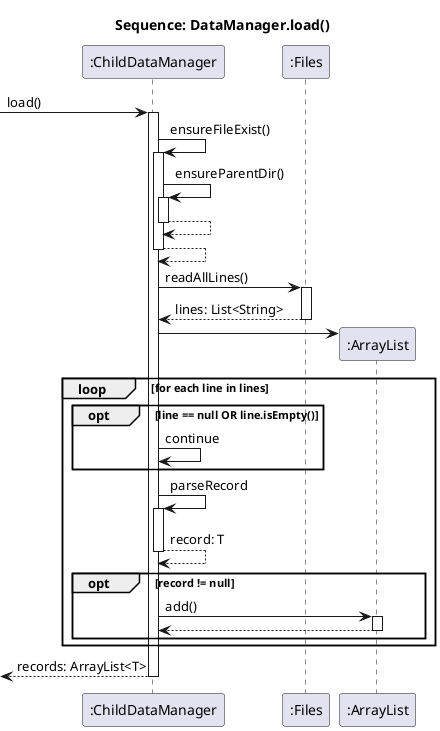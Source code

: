 @startuml
title Sequence: DataManager.load()

participant ":ChildDataManager" as CDM
participant ":Files" as Files
participant ":ArrayList" as AL

-> CDM: load()
activate CDM

CDM -> CDM: ensureFileExist()
activate CDM
    CDM -> CDM: ensureParentDir()
    activate CDM
    return
return

CDM -> Files: readAllLines()
activate Files
return lines: List<String>

create AL
CDM -> AL

loop for each line in lines
    opt line == null OR line.isEmpty()
        CDM -> CDM: continue
    end

    CDM -> CDM: parseRecord
    activate CDM
    return record: T

    opt record != null
        CDM -> AL: add()
        activate AL
        return
    end
end

return records: ArrayList<T>
@enduml
